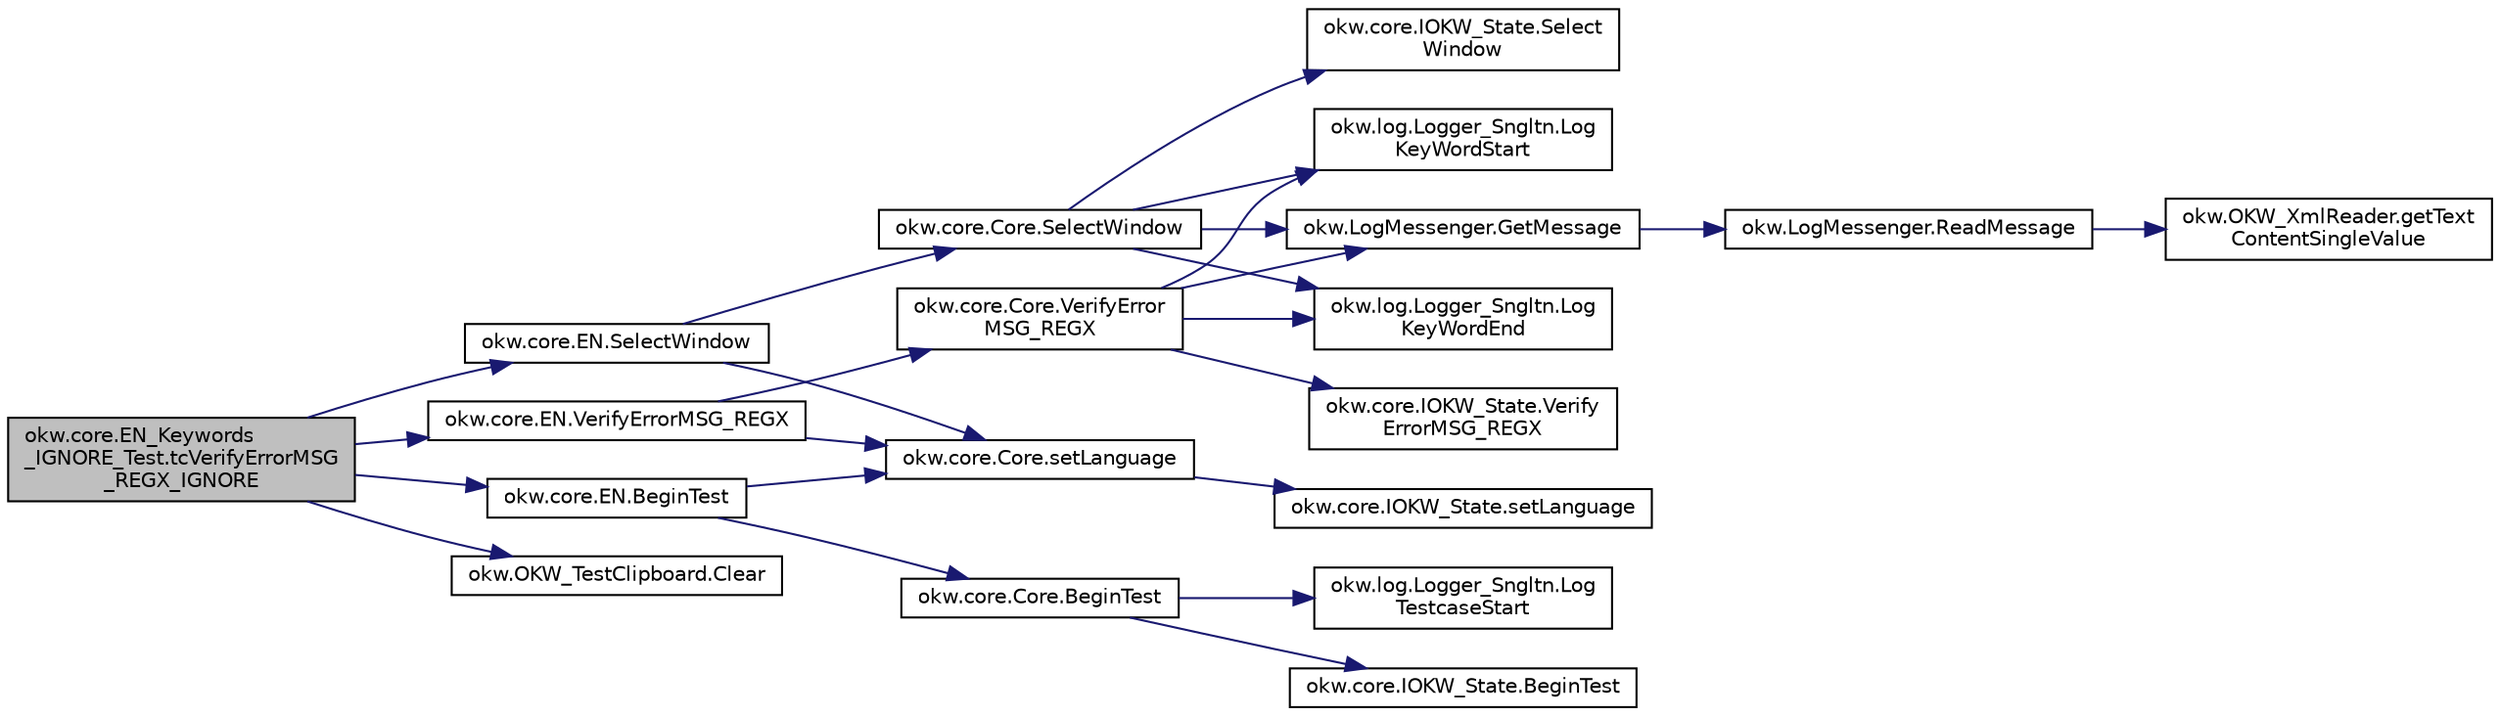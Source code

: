 digraph "okw.core.EN_Keywords_IGNORE_Test.tcVerifyErrorMSG_REGX_IGNORE"
{
 // INTERACTIVE_SVG=YES
 // LATEX_PDF_SIZE
  edge [fontname="Helvetica",fontsize="10",labelfontname="Helvetica",labelfontsize="10"];
  node [fontname="Helvetica",fontsize="10",shape=record];
  rankdir="LR";
  Node812 [label="okw.core.EN_Keywords\l_IGNORE_Test.tcVerifyErrorMSG\l_REGX_IGNORE",height=0.2,width=0.4,color="black", fillcolor="grey75", style="filled", fontcolor="black",tooltip="Prüft ob das Schlüsselwort VerifyErrorMSG_REGX( FN, \"${IGNORE}\" ) nicht ausgeführt wird."];
  Node812 -> Node813 [color="midnightblue",fontsize="10",style="solid",fontname="Helvetica"];
  Node813 [label="okw.core.EN.BeginTest",height=0.2,width=0.4,color="black", fillcolor="white", style="filled",URL="$classokw_1_1core_1_1_e_n.html#aef613b0a3e6bb8a9623984db145cae69",tooltip="Markiert den Anfang eines neuen Testfalls."];
  Node813 -> Node814 [color="midnightblue",fontsize="10",style="solid",fontname="Helvetica"];
  Node814 [label="okw.core.Core.setLanguage",height=0.2,width=0.4,color="black", fillcolor="white", style="filled",URL="$classokw_1_1core_1_1_core.html#ab4e0f723d27cb11c944ec4c82c426100",tooltip="Setzt die Sprache auf den gegebenen wert Language."];
  Node814 -> Node815 [color="midnightblue",fontsize="10",style="solid",fontname="Helvetica"];
  Node815 [label="okw.core.IOKW_State.setLanguage",height=0.2,width=0.4,color="black", fillcolor="white", style="filled",URL="$interfaceokw_1_1core_1_1_i_o_k_w___state.html#a866baa0bde08a47418f54d63bdb56097",tooltip="Interne Methode zum setzen der Sprache für die sprachabhängigen Ausgaben der Dokumentation (Log)."];
  Node813 -> Node816 [color="midnightblue",fontsize="10",style="solid",fontname="Helvetica"];
  Node816 [label="okw.core.Core.BeginTest",height=0.2,width=0.4,color="black", fillcolor="white", style="filled",URL="$classokw_1_1core_1_1_core.html#acfefe92468c9eb9e951846372726c4d8",tooltip="Markiert den Anfang eines neuen Testfalls."];
  Node816 -> Node817 [color="midnightblue",fontsize="10",style="solid",fontname="Helvetica"];
  Node817 [label="okw.log.Logger_Sngltn.Log\lTestcaseStart",height=0.2,width=0.4,color="black", fillcolor="white", style="filled",URL="$classokw_1_1log_1_1_logger___sngltn.html#a60f4ad59db847ae61df928f9920f3deb",tooltip="Ausgabe des Testfalls."];
  Node816 -> Node818 [color="midnightblue",fontsize="10",style="solid",fontname="Helvetica"];
  Node818 [label="okw.core.IOKW_State.BeginTest",height=0.2,width=0.4,color="black", fillcolor="white", style="filled",URL="$interfaceokw_1_1core_1_1_i_o_k_w___state.html#ae5480ddb1fc37eade5d899d335bc4b13",tooltip="Markiert den Anfang eines neuen Testfalls."];
  Node812 -> Node819 [color="midnightblue",fontsize="10",style="solid",fontname="Helvetica"];
  Node819 [label="okw.core.EN.SelectWindow",height=0.2,width=0.4,color="black", fillcolor="white", style="filled",URL="$classokw_1_1core_1_1_e_n.html#a2b61c2b39a9cfdbdfd25fe0e3d43785b",tooltip="Setzt den Kontext auf das gegebene Fenster."];
  Node819 -> Node814 [color="midnightblue",fontsize="10",style="solid",fontname="Helvetica"];
  Node819 -> Node820 [color="midnightblue",fontsize="10",style="solid",fontname="Helvetica"];
  Node820 [label="okw.core.Core.SelectWindow",height=0.2,width=0.4,color="black", fillcolor="white", style="filled",URL="$classokw_1_1core_1_1_core.html#a6a68660eb5e34965522896e2a5c48314",tooltip="Setzt den Kontext auf das gegebene Fenster."];
  Node820 -> Node821 [color="midnightblue",fontsize="10",style="solid",fontname="Helvetica"];
  Node821 [label="okw.log.Logger_Sngltn.Log\lKeyWordStart",height=0.2,width=0.4,color="black", fillcolor="white", style="filled",URL="$classokw_1_1log_1_1_logger___sngltn.html#a70ec25e200e00ecefc544e8fd371d2ef",tooltip="Ausgabe eines Schlüsselwortes."];
  Node820 -> Node822 [color="midnightblue",fontsize="10",style="solid",fontname="Helvetica"];
  Node822 [label="okw.LogMessenger.GetMessage",height=0.2,width=0.4,color="black", fillcolor="white", style="filled",URL="$classokw_1_1_log_messenger.html#af225d1f037d47b3b085175c09d78bdd2",tooltip="Holt die Log-Meldung für MethodeNmae/Textkey ohne weitere Parameter."];
  Node822 -> Node823 [color="midnightblue",fontsize="10",style="solid",fontname="Helvetica"];
  Node823 [label="okw.LogMessenger.ReadMessage",height=0.2,width=0.4,color="black", fillcolor="white", style="filled",URL="$classokw_1_1_log_messenger.html#a530cd6ab82ec82a04206a2e976ec06e3",tooltip="Interne Kernfunktion holt die Log-Meldung mit Platzhaltern aus der XML-Datei."];
  Node823 -> Node824 [color="midnightblue",fontsize="10",style="solid",fontname="Helvetica"];
  Node824 [label="okw.OKW_XmlReader.getText\lContentSingleValue",height=0.2,width=0.4,color="black", fillcolor="white", style="filled",URL="$classokw_1_1_o_k_w___xml_reader.html#ab920b5335a2e1429c14cc5f8e79f39eb",tooltip="Lies den TextContent eines Tag."];
  Node820 -> Node825 [color="midnightblue",fontsize="10",style="solid",fontname="Helvetica"];
  Node825 [label="okw.core.IOKW_State.Select\lWindow",height=0.2,width=0.4,color="black", fillcolor="white", style="filled",URL="$interfaceokw_1_1core_1_1_i_o_k_w___state.html#ad4fc9610ed5b1176590a45b55e6ac7f0",tooltip="Setzt den Kontext auf das gegebene Fenster."];
  Node820 -> Node826 [color="midnightblue",fontsize="10",style="solid",fontname="Helvetica"];
  Node826 [label="okw.log.Logger_Sngltn.Log\lKeyWordEnd",height=0.2,width=0.4,color="black", fillcolor="white", style="filled",URL="$classokw_1_1log_1_1_logger___sngltn.html#aa7d2da98631d21644da70c187f03155e",tooltip="LogKeyWordEnd:"];
  Node812 -> Node827 [color="midnightblue",fontsize="10",style="solid",fontname="Helvetica"];
  Node827 [label="okw.OKW_TestClipboard.Clear",height=0.2,width=0.4,color="black", fillcolor="white", style="filled",URL="$classokw_1_1_o_k_w___test_clipboard.html#a3d244f76e3d56d57e9b4b96378f9b293",tooltip="Resets all ClipBoard-Memmber to empty String = \"\" ."];
  Node812 -> Node828 [color="midnightblue",fontsize="10",style="solid",fontname="Helvetica"];
  Node828 [label="okw.core.EN.VerifyErrorMSG_REGX",height=0.2,width=0.4,color="black", fillcolor="white", style="filled",URL="$classokw_1_1core_1_1_e_n.html#a05bdb82369aea2b6439ae135b45f5f67",tooltip="Überprüft Fehlermeldungen in mit Angular validierten Formularen."];
  Node828 -> Node814 [color="midnightblue",fontsize="10",style="solid",fontname="Helvetica"];
  Node828 -> Node829 [color="midnightblue",fontsize="10",style="solid",fontname="Helvetica"];
  Node829 [label="okw.core.Core.VerifyError\lMSG_REGX",height=0.2,width=0.4,color="black", fillcolor="white", style="filled",URL="$classokw_1_1core_1_1_core.html#ad90b7cab76a5b09401c8b51e7aa01867",tooltip="Überprüft Fehlermeldungen in mit Angular validierten Formularen."];
  Node829 -> Node821 [color="midnightblue",fontsize="10",style="solid",fontname="Helvetica"];
  Node829 -> Node822 [color="midnightblue",fontsize="10",style="solid",fontname="Helvetica"];
  Node829 -> Node830 [color="midnightblue",fontsize="10",style="solid",fontname="Helvetica"];
  Node830 [label="okw.core.IOKW_State.Verify\lErrorMSG_REGX",height=0.2,width=0.4,color="black", fillcolor="white", style="filled",URL="$interfaceokw_1_1core_1_1_i_o_k_w___state.html#a30334377a27d5fbc8b5ad63235a27238",tooltip="Überprüft Fehlermeldungen in mit Angular validierten Formularen."];
  Node829 -> Node826 [color="midnightblue",fontsize="10",style="solid",fontname="Helvetica"];
}
